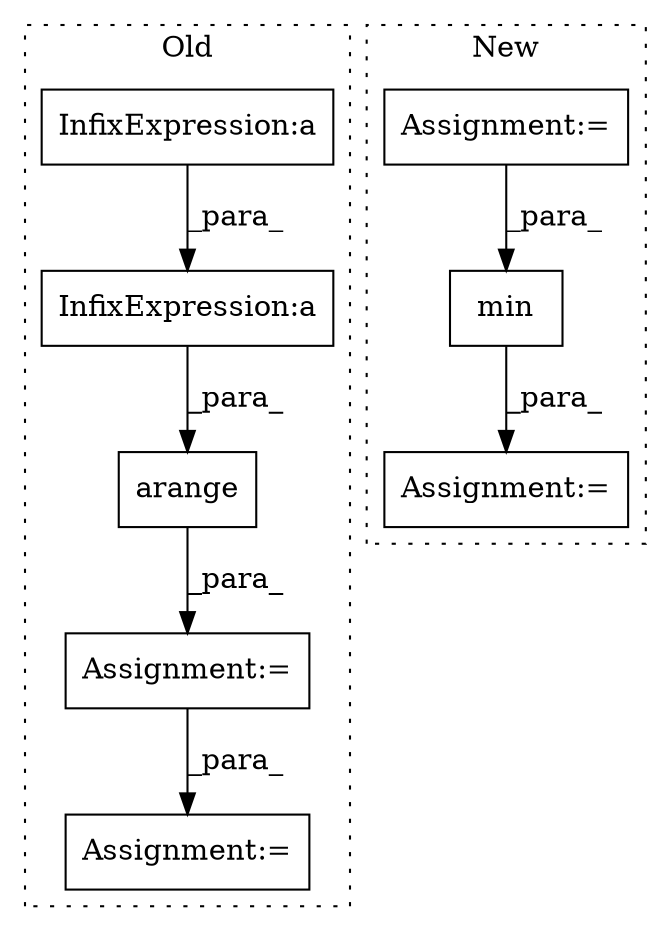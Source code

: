 digraph G {
subgraph cluster0 {
1 [label="arange" a="32" s="1209,1231" l="7,1" shape="box"];
4 [label="Assignment:=" a="7" s="1202" l="1" shape="box"];
6 [label="Assignment:=" a="7" s="1245" l="1" shape="box"];
7 [label="InfixExpression:a" a="27" s="1180" l="3" shape="box"];
8 [label="InfixExpression:a" a="27" s="1171" l="3" shape="box"];
label = "Old";
style="dotted";
}
subgraph cluster1 {
2 [label="min" a="32" s="1102,1110" l="4,1" shape="box"];
3 [label="Assignment:=" a="7" s="1140" l="1" shape="box"];
5 [label="Assignment:=" a="7" s="986" l="1" shape="box"];
label = "New";
style="dotted";
}
1 -> 4 [label="_para_"];
2 -> 3 [label="_para_"];
4 -> 6 [label="_para_"];
5 -> 2 [label="_para_"];
7 -> 1 [label="_para_"];
8 -> 7 [label="_para_"];
}